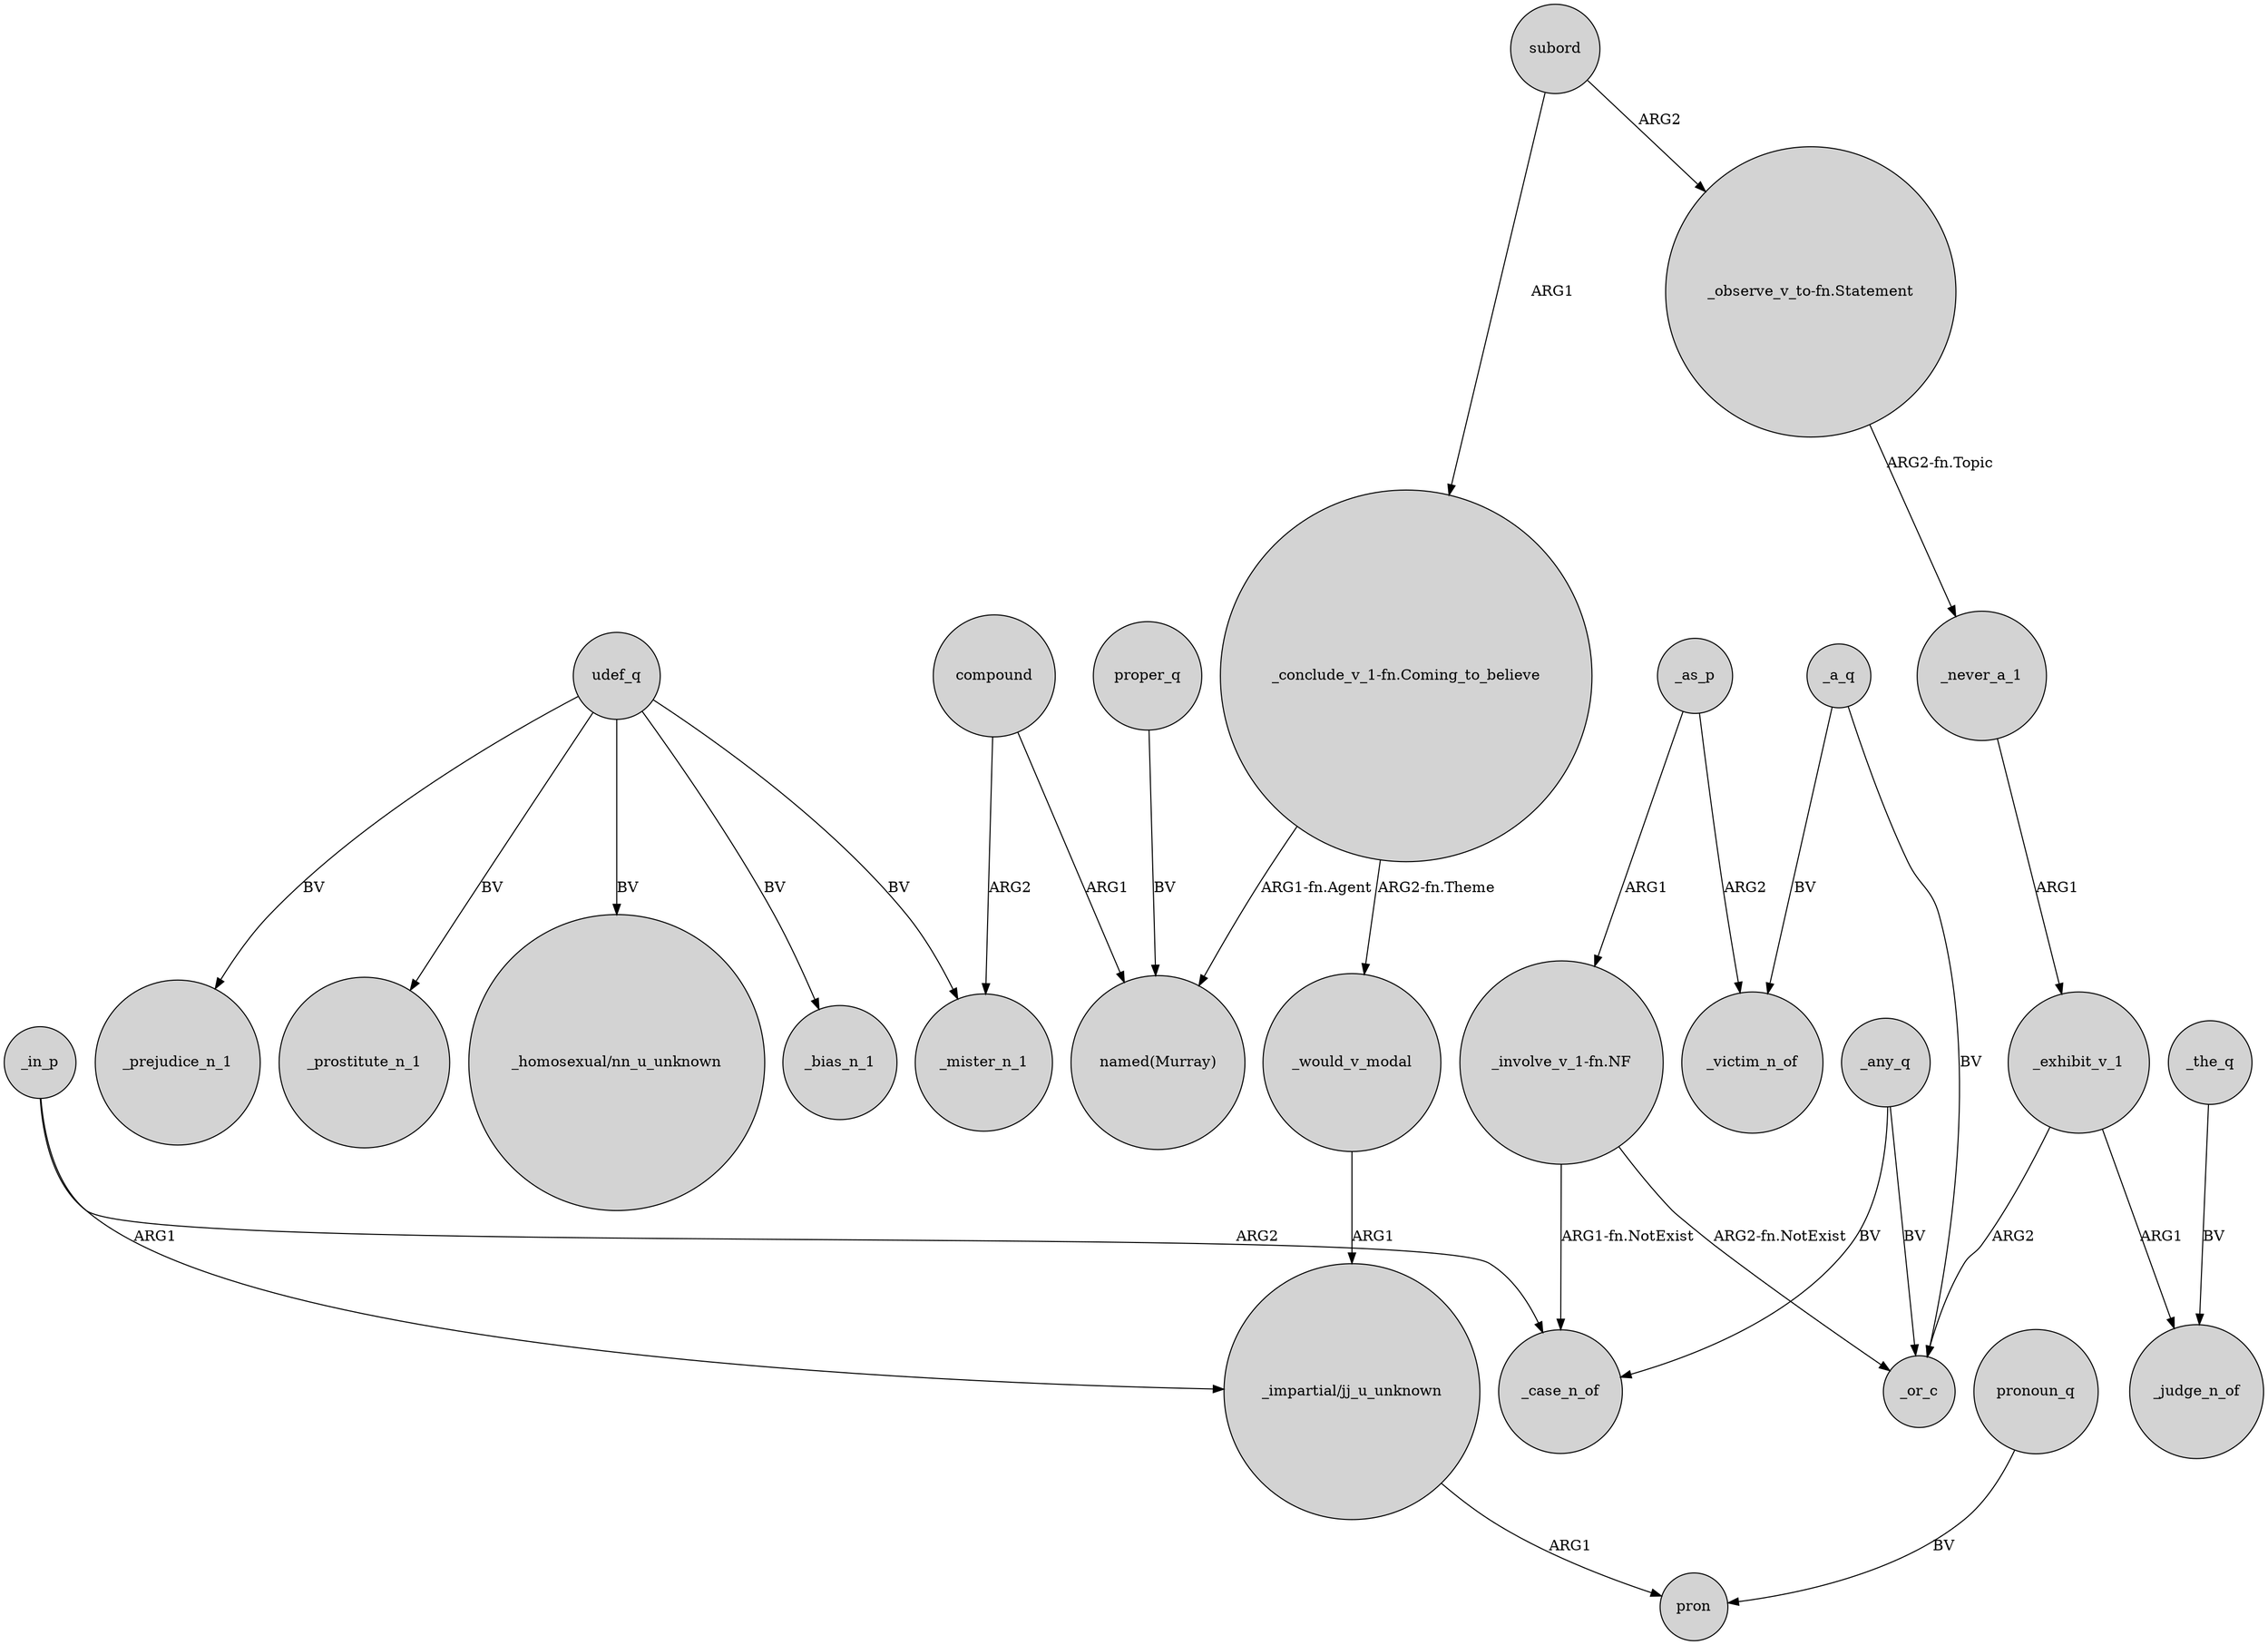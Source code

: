 digraph {
	node [shape=circle style=filled]
	_exhibit_v_1 -> _or_c [label=ARG2]
	udef_q -> _prejudice_n_1 [label=BV]
	udef_q -> _prostitute_n_1 [label=BV]
	compound -> _mister_n_1 [label=ARG2]
	_as_p -> "_involve_v_1-fn.NF" [label=ARG1]
	udef_q -> _mister_n_1 [label=BV]
	subord -> "_observe_v_to-fn.Statement" [label=ARG2]
	udef_q -> "_homosexual/nn_u_unknown" [label=BV]
	_a_q -> _or_c [label=BV]
	_a_q -> _victim_n_of [label=BV]
	"_observe_v_to-fn.Statement" -> _never_a_1 [label="ARG2-fn.Topic"]
	udef_q -> _bias_n_1 [label=BV]
	"_involve_v_1-fn.NF" -> _or_c [label="ARG2-fn.NotExist"]
	_never_a_1 -> _exhibit_v_1 [label=ARG1]
	_as_p -> _victim_n_of [label=ARG2]
	proper_q -> "named(Murray)" [label=BV]
	pronoun_q -> pron [label=BV]
	"_conclude_v_1-fn.Coming_to_believe" -> "named(Murray)" [label="ARG1-fn.Agent"]
	_any_q -> _or_c [label=BV]
	"_impartial/jj_u_unknown" -> pron [label=ARG1]
	_any_q -> _case_n_of [label=BV]
	"_involve_v_1-fn.NF" -> _case_n_of [label="ARG1-fn.NotExist"]
	_in_p -> "_impartial/jj_u_unknown" [label=ARG1]
	_in_p -> _case_n_of [label=ARG2]
	compound -> "named(Murray)" [label=ARG1]
	_would_v_modal -> "_impartial/jj_u_unknown" [label=ARG1]
	_the_q -> _judge_n_of [label=BV]
	subord -> "_conclude_v_1-fn.Coming_to_believe" [label=ARG1]
	_exhibit_v_1 -> _judge_n_of [label=ARG1]
	"_conclude_v_1-fn.Coming_to_believe" -> _would_v_modal [label="ARG2-fn.Theme"]
}

